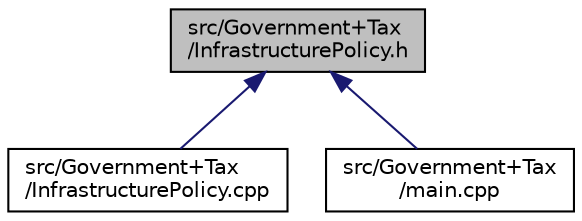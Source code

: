 digraph "src/Government+Tax/InfrastructurePolicy.h"
{
 // LATEX_PDF_SIZE
  edge [fontname="Helvetica",fontsize="10",labelfontname="Helvetica",labelfontsize="10"];
  node [fontname="Helvetica",fontsize="10",shape=record];
  Node1 [label="src/Government+Tax\l/InfrastructurePolicy.h",height=0.2,width=0.4,color="black", fillcolor="grey75", style="filled", fontcolor="black",tooltip="Header file for the InfrastructurePolicy class, which handles budgets specifically for infrastructure..."];
  Node1 -> Node2 [dir="back",color="midnightblue",fontsize="10",style="solid"];
  Node2 [label="src/Government+Tax\l/InfrastructurePolicy.cpp",height=0.2,width=0.4,color="black", fillcolor="white", style="filled",URL="$InfrastructurePolicy_8cpp.html",tooltip=" "];
  Node1 -> Node3 [dir="back",color="midnightblue",fontsize="10",style="solid"];
  Node3 [label="src/Government+Tax\l/main.cpp",height=0.2,width=0.4,color="black", fillcolor="white", style="filled",URL="$Government_09Tax_2main_8cpp.html",tooltip=" "];
}
